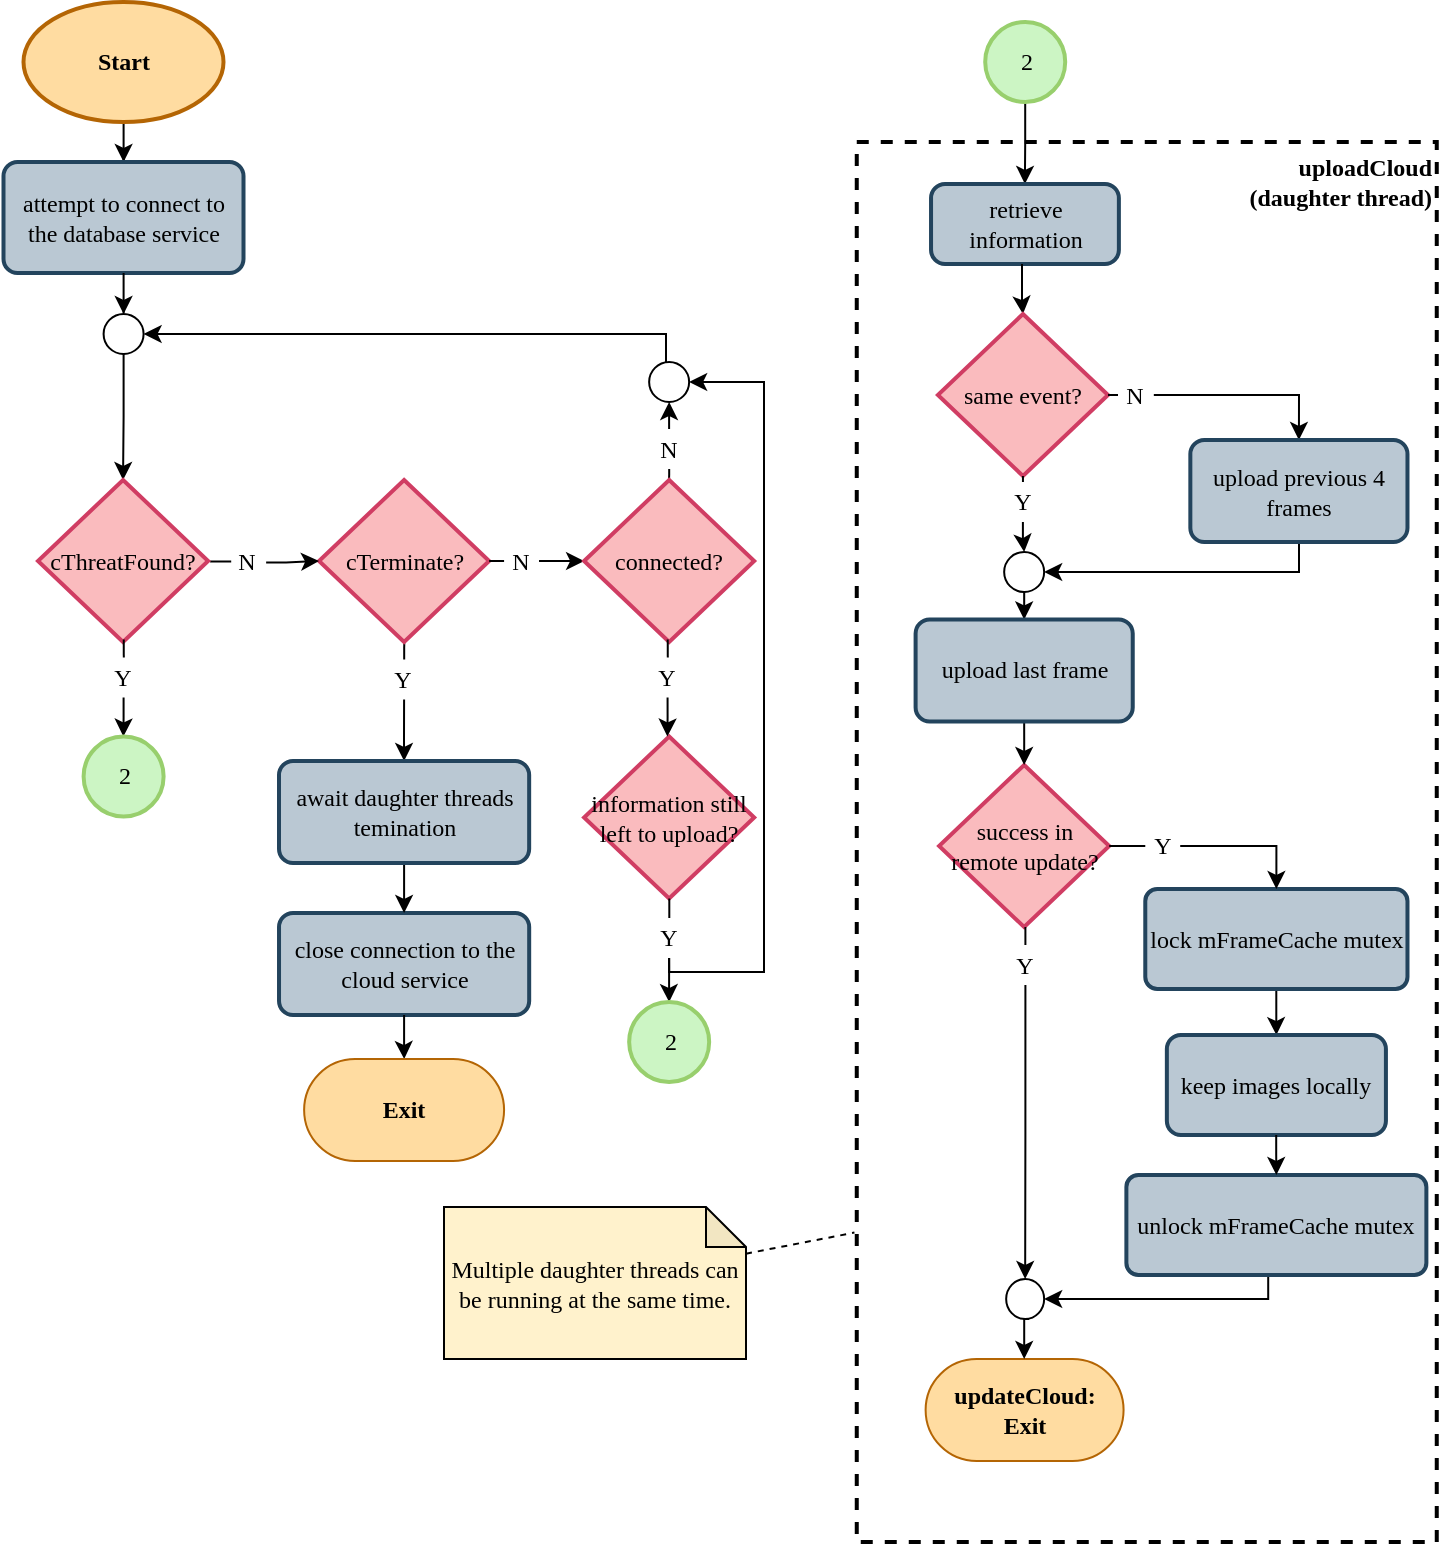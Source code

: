 <mxfile version="13.9.9" type="device"><diagram id="vXdH0S8YqX3_sipvJm4k" name="Page-1"><mxGraphModel dx="1059" dy="1219" grid="1" gridSize="10" guides="1" tooltips="1" connect="1" arrows="1" fold="1" page="1" pageScale="1" pageWidth="1169" pageHeight="827" math="0" shadow="0"><root><mxCell id="0"/><mxCell id="1" parent="0"/><mxCell id="gB9dx4Vlz5DPmLQqL6BQ-155" value="" style="rounded=0;whiteSpace=wrap;html=1;strokeWidth=2;dashed=1;fillColor=none;" parent="1" vertex="1"><mxGeometry x="526.38" y="90" width="290" height="700" as="geometry"/></mxCell><mxCell id="gB9dx4Vlz5DPmLQqL6BQ-11" style="edgeStyle=orthogonalEdgeStyle;rounded=0;orthogonalLoop=1;jettySize=auto;html=1;" parent="1" source="gB9dx4Vlz5DPmLQqL6BQ-2" target="gB9dx4Vlz5DPmLQqL6BQ-10" edge="1"><mxGeometry relative="1" as="geometry"/></mxCell><mxCell id="gB9dx4Vlz5DPmLQqL6BQ-2" value="Start" style="strokeWidth=2;html=1;shape=mxgraph.flowchart.start_1;whiteSpace=wrap;fontStyle=1;strokeColor=#b46504;fillColor=#FFDCA1;fontFamily=Consolas;" parent="1" vertex="1"><mxGeometry x="109.75" y="20" width="100" height="60" as="geometry"/></mxCell><mxCell id="gB9dx4Vlz5DPmLQqL6BQ-10" value="attempt to connect to the database service" style="rounded=1;whiteSpace=wrap;html=1;absoluteArcSize=1;arcSize=14;strokeWidth=2;fillColor=#bac8d3;strokeColor=#23445d;fontFamily=Consolas;" parent="1" vertex="1"><mxGeometry x="99.75" y="100" width="120" height="55.5" as="geometry"/></mxCell><mxCell id="gB9dx4Vlz5DPmLQqL6BQ-122" style="edgeStyle=orthogonalEdgeStyle;rounded=0;orthogonalLoop=1;jettySize=auto;html=1;endArrow=classic;endFill=1;" parent="1" source="gB9dx4Vlz5DPmLQqL6BQ-94" target="v-ZAd8Nm1OCSiAoulUlo-37" edge="1"><mxGeometry relative="1" as="geometry"><mxPoint x="610.27" y="111" as="targetPoint"/><mxPoint x="610.235" y="19.5" as="sourcePoint"/></mxGeometry></mxCell><mxCell id="gB9dx4Vlz5DPmLQqL6BQ-156" value="uploadCloud&lt;br&gt;(daughter thread)" style="text;html=1;strokeColor=none;fillColor=none;align=right;verticalAlign=middle;whiteSpace=wrap;rounded=0;dashed=1;fontFamily=Consolas;fontStyle=1" parent="1" vertex="1"><mxGeometry x="701.46" y="100" width="114.92" height="20" as="geometry"/></mxCell><mxCell id="sMVAtrpO5NnBx7GktcwO-143" style="rounded=0;orthogonalLoop=1;jettySize=auto;html=1;entryX=-0.004;entryY=0.779;entryDx=0;entryDy=0;entryPerimeter=0;dashed=1;endArrow=none;endFill=0;" parent="1" source="gB9dx4Vlz5DPmLQqL6BQ-157" target="gB9dx4Vlz5DPmLQqL6BQ-155" edge="1"><mxGeometry relative="1" as="geometry"/></mxCell><mxCell id="gB9dx4Vlz5DPmLQqL6BQ-157" value="Multiple daughter threads can be running at the same time." style="shape=note;html=1;backgroundOutline=1;darkOpacity=0.05;size=20;fillColor=#fff2cc;strokeColor=#000000;whiteSpace=wrap;fontFamily=Consolas;spacing=2;" parent="1" vertex="1"><mxGeometry x="320.0" y="622.5" width="151" height="76" as="geometry"/></mxCell><mxCell id="v-ZAd8Nm1OCSiAoulUlo-16" style="edgeStyle=orthogonalEdgeStyle;rounded=0;orthogonalLoop=1;jettySize=auto;html=1;" parent="1" source="gB9dx4Vlz5DPmLQqL6BQ-10" edge="1" target="sMVAtrpO5NnBx7GktcwO-95"><mxGeometry relative="1" as="geometry"><mxPoint x="158.995" y="154.5" as="sourcePoint"/><mxPoint x="159.48" y="180.5" as="targetPoint"/></mxGeometry></mxCell><mxCell id="v-ZAd8Nm1OCSiAoulUlo-37" value="retrieve information" style="rounded=1;whiteSpace=wrap;html=1;absoluteArcSize=1;arcSize=14;strokeWidth=2;fillColor=#bac8d3;strokeColor=#23445d;fontFamily=Consolas;" parent="1" vertex="1"><mxGeometry x="563.52" y="111" width="93.92" height="40" as="geometry"/></mxCell><mxCell id="v-ZAd8Nm1OCSiAoulUlo-40" style="edgeStyle=orthogonalEdgeStyle;rounded=0;orthogonalLoop=1;jettySize=auto;html=1;entryX=0.5;entryY=0;entryDx=0;entryDy=0;entryPerimeter=0;" parent="1" source="v-ZAd8Nm1OCSiAoulUlo-37" target="sMVAtrpO5NnBx7GktcwO-6" edge="1"><mxGeometry relative="1" as="geometry"><mxPoint x="610.305" y="180.5" as="sourcePoint"/><mxPoint x="610.7" y="200.5" as="targetPoint"/><Array as="points"><mxPoint x="609" y="170"/><mxPoint x="610" y="170"/></Array></mxGeometry></mxCell><mxCell id="gB9dx4Vlz5DPmLQqL6BQ-94" value="2" style="verticalLabelPosition=middle;verticalAlign=middle;html=1;shape=mxgraph.flowchart.on-page_reference;strokeWidth=2;align=center;labelPosition=center;fillColor=#CCF5C4;strokeColor=#98CF6D;fontFamily=Consolas;" parent="1" vertex="1"><mxGeometry x="590.6" y="30" width="40" height="40" as="geometry"/></mxCell><mxCell id="sMVAtrpO5NnBx7GktcwO-66" style="edgeStyle=orthogonalEdgeStyle;rounded=0;orthogonalLoop=1;jettySize=auto;html=1;entryX=0.5;entryY=0;entryDx=0;entryDy=0;" parent="1" source="iubYpN-hi4I5g-CyLiT4-3" target="sMVAtrpO5NnBx7GktcwO-65" edge="1"><mxGeometry relative="1" as="geometry"><Array as="points"><mxPoint x="673" y="217"/><mxPoint x="748" y="217"/></Array></mxGeometry></mxCell><mxCell id="sMVAtrpO5NnBx7GktcwO-70" style="edgeStyle=orthogonalEdgeStyle;rounded=0;orthogonalLoop=1;jettySize=auto;html=1;entryX=0.5;entryY=0;entryDx=0;entryDy=0;" parent="1" source="iubYpN-hi4I5g-CyLiT4-1" target="sMVAtrpO5NnBx7GktcwO-67" edge="1"><mxGeometry relative="1" as="geometry"><Array as="points"><mxPoint x="610" y="288"/><mxPoint x="610" y="288"/></Array></mxGeometry></mxCell><mxCell id="sMVAtrpO5NnBx7GktcwO-6" value="same event?" style="strokeWidth=2;html=1;shape=mxgraph.flowchart.decision;whiteSpace=wrap;fillColor=#FABBBE;strokeColor=#D03D63;fontFamily=Consolas;" parent="1" vertex="1"><mxGeometry x="566.95" y="176" width="85.05" height="81" as="geometry"/></mxCell><mxCell id="sMVAtrpO5NnBx7GktcwO-9" style="edgeStyle=orthogonalEdgeStyle;rounded=0;orthogonalLoop=1;jettySize=auto;html=1;entryX=0.5;entryY=0;entryDx=0;entryDy=0;endArrow=classic;endFill=1;" parent="1" source="sMVAtrpO5NnBx7GktcwO-21" target="sMVAtrpO5NnBx7GktcwO-16" edge="1"><mxGeometry relative="1" as="geometry"/></mxCell><mxCell id="sMVAtrpO5NnBx7GktcwO-10" value="success in remote update?" style="strokeWidth=2;html=1;shape=mxgraph.flowchart.decision;whiteSpace=wrap;fillColor=#FABBBE;strokeColor=#D03D63;fontFamily=Consolas;" parent="1" vertex="1"><mxGeometry x="567.55" y="401.5" width="85.05" height="81" as="geometry"/></mxCell><mxCell id="sMVAtrpO5NnBx7GktcwO-11" style="edgeStyle=orthogonalEdgeStyle;rounded=0;orthogonalLoop=1;jettySize=auto;html=1;exitX=0.5;exitY=1;exitDx=0;exitDy=0;entryX=0.5;entryY=0;entryDx=0;entryDy=0;" parent="1" source="sMVAtrpO5NnBx7GktcwO-13" target="sMVAtrpO5NnBx7GktcwO-18" edge="1"><mxGeometry relative="1" as="geometry"><mxPoint x="610.71" y="487.5" as="sourcePoint"/><mxPoint x="610.693" y="533.5" as="targetPoint"/><Array as="points"/></mxGeometry></mxCell><mxCell id="sMVAtrpO5NnBx7GktcwO-12" style="edgeStyle=orthogonalEdgeStyle;rounded=0;orthogonalLoop=1;jettySize=auto;html=1;entryX=0.5;entryY=0;entryDx=0;entryDy=0;endArrow=none;endFill=0;" parent="1" target="sMVAtrpO5NnBx7GktcwO-13" edge="1"><mxGeometry relative="1" as="geometry"><mxPoint x="610.7" y="482.5" as="sourcePoint"/><Array as="points"><mxPoint x="611.23" y="491.5"/></Array></mxGeometry></mxCell><mxCell id="sMVAtrpO5NnBx7GktcwO-13" value="Y" style="text;html=1;strokeColor=none;fillColor=none;align=center;verticalAlign=middle;whiteSpace=wrap;rounded=0;fontFamily=Consolas;" parent="1" vertex="1"><mxGeometry x="601.97" y="491.5" width="17.47" height="20" as="geometry"/></mxCell><mxCell id="sMVAtrpO5NnBx7GktcwO-14" value="&lt;b&gt;updateCloud:&lt;br&gt;Exit&lt;/b&gt;" style="rounded=1;whiteSpace=wrap;html=1;arcSize=50;fillColor=#FFDCA1;strokeColor=#B46504;fontFamily=Consolas;" parent="1" vertex="1"><mxGeometry x="560.81" y="698.5" width="98.98" height="51" as="geometry"/></mxCell><mxCell id="sMVAtrpO5NnBx7GktcwO-15" style="edgeStyle=orthogonalEdgeStyle;rounded=0;orthogonalLoop=1;jettySize=auto;html=1;entryX=1;entryY=0.5;entryDx=0;entryDy=0;endArrow=classic;endFill=1;" parent="1" source="sMVAtrpO5NnBx7GktcwO-19" target="sMVAtrpO5NnBx7GktcwO-18" edge="1"><mxGeometry relative="1" as="geometry"><Array as="points"><mxPoint x="732.1" y="668.5"/></Array></mxGeometry></mxCell><mxCell id="sMVAtrpO5NnBx7GktcwO-16" value="keep images locally" style="rounded=1;whiteSpace=wrap;html=1;absoluteArcSize=1;arcSize=14;strokeWidth=2;fillColor=#bac8d3;strokeColor=#23445d;fontFamily=Consolas;" parent="1" vertex="1"><mxGeometry x="681.43" y="536.5" width="109.53" height="50" as="geometry"/></mxCell><mxCell id="sMVAtrpO5NnBx7GktcwO-17" style="edgeStyle=orthogonalEdgeStyle;rounded=0;orthogonalLoop=1;jettySize=auto;html=1;endArrow=classic;endFill=1;exitX=0.5;exitY=1;exitDx=0;exitDy=0;entryX=0.5;entryY=0;entryDx=0;entryDy=0;" parent="1" edge="1"><mxGeometry relative="1" as="geometry"><mxPoint x="612.58" y="678.5" as="sourcePoint"/><mxPoint x="610.05" y="698.5" as="targetPoint"/><Array as="points"><mxPoint x="610.1" y="678.5"/><mxPoint x="610.1" y="698.5"/></Array></mxGeometry></mxCell><mxCell id="sMVAtrpO5NnBx7GktcwO-18" value="" style="ellipse;whiteSpace=wrap;html=1;aspect=fixed;fontFamily=Consolas;" parent="1" vertex="1"><mxGeometry x="601.08" y="658.5" width="19" height="20" as="geometry"/></mxCell><mxCell id="sMVAtrpO5NnBx7GktcwO-19" value="unlock mFrameCache&amp;nbsp;mutex" style="rounded=1;whiteSpace=wrap;html=1;absoluteArcSize=1;arcSize=12;strokeWidth=2;fillColor=#bac8d3;strokeColor=#23445d;fontFamily=Consolas;" parent="1" vertex="1"><mxGeometry x="661.19" y="606.5" width="150" height="50" as="geometry"/></mxCell><mxCell id="sMVAtrpO5NnBx7GktcwO-20" style="edgeStyle=orthogonalEdgeStyle;rounded=0;orthogonalLoop=1;jettySize=auto;html=1;entryX=0.5;entryY=0;entryDx=0;entryDy=0;endArrow=classic;endFill=1;" parent="1" target="sMVAtrpO5NnBx7GktcwO-19" edge="1"><mxGeometry relative="1" as="geometry"><mxPoint x="736.1" y="586.5" as="sourcePoint"/><mxPoint x="619.04" y="616.5" as="targetPoint"/><Array as="points"><mxPoint x="736.1" y="596.5"/><mxPoint x="736.1" y="596.5"/></Array></mxGeometry></mxCell><mxCell id="sMVAtrpO5NnBx7GktcwO-21" value="lock mFrameCache mutex" style="rounded=1;whiteSpace=wrap;html=1;absoluteArcSize=1;arcSize=12;strokeWidth=2;fillColor=#bac8d3;strokeColor=#23445d;fontFamily=Consolas;" parent="1" vertex="1"><mxGeometry x="670.64" y="463.5" width="131.1" height="50" as="geometry"/></mxCell><mxCell id="sMVAtrpO5NnBx7GktcwO-22" style="edgeStyle=orthogonalEdgeStyle;rounded=0;orthogonalLoop=1;jettySize=auto;html=1;entryX=0.5;entryY=0;entryDx=0;entryDy=0;endArrow=classic;endFill=1;exitX=1;exitY=0.5;exitDx=0;exitDy=0;" parent="1" source="iubYpN-hi4I5g-CyLiT4-5" target="sMVAtrpO5NnBx7GktcwO-21" edge="1"><mxGeometry relative="1" as="geometry"><mxPoint x="653.11" y="442.017" as="sourcePoint"/><mxPoint x="736.195" y="538.5" as="targetPoint"/><Array as="points"><mxPoint x="736" y="442"/></Array></mxGeometry></mxCell><mxCell id="sMVAtrpO5NnBx7GktcwO-71" style="edgeStyle=orthogonalEdgeStyle;rounded=0;orthogonalLoop=1;jettySize=auto;html=1;entryX=1;entryY=0.5;entryDx=0;entryDy=0;" parent="1" source="sMVAtrpO5NnBx7GktcwO-65" target="sMVAtrpO5NnBx7GktcwO-67" edge="1"><mxGeometry relative="1" as="geometry"><Array as="points"><mxPoint x="748" y="305"/></Array></mxGeometry></mxCell><mxCell id="sMVAtrpO5NnBx7GktcwO-65" value="upload previous 4 frames" style="rounded=1;whiteSpace=wrap;html=1;absoluteArcSize=1;arcSize=14;strokeWidth=2;fillColor=#bac8d3;strokeColor=#23445d;fontFamily=Consolas;" parent="1" vertex="1"><mxGeometry x="693.17" y="239" width="108.57" height="51" as="geometry"/></mxCell><mxCell id="sMVAtrpO5NnBx7GktcwO-69" style="edgeStyle=orthogonalEdgeStyle;rounded=0;orthogonalLoop=1;jettySize=auto;html=1;entryX=0.5;entryY=0;entryDx=0;entryDy=0;" parent="1" source="sMVAtrpO5NnBx7GktcwO-67" target="sMVAtrpO5NnBx7GktcwO-68" edge="1"><mxGeometry relative="1" as="geometry"/></mxCell><mxCell id="sMVAtrpO5NnBx7GktcwO-67" value="" style="ellipse;whiteSpace=wrap;html=1;aspect=fixed;fontFamily=Consolas;" parent="1" vertex="1"><mxGeometry x="600.08" y="295" width="20" height="20" as="geometry"/></mxCell><mxCell id="sMVAtrpO5NnBx7GktcwO-72" style="edgeStyle=orthogonalEdgeStyle;rounded=0;orthogonalLoop=1;jettySize=auto;html=1;entryX=0.5;entryY=0;entryDx=0;entryDy=0;entryPerimeter=0;exitX=0.5;exitY=1;exitDx=0;exitDy=0;" parent="1" source="sMVAtrpO5NnBx7GktcwO-68" target="sMVAtrpO5NnBx7GktcwO-10" edge="1"><mxGeometry relative="1" as="geometry"><Array as="points"><mxPoint x="610" y="390"/><mxPoint x="611" y="390"/></Array></mxGeometry></mxCell><mxCell id="sMVAtrpO5NnBx7GktcwO-68" value="upload last frame" style="rounded=1;whiteSpace=wrap;html=1;absoluteArcSize=1;arcSize=14;strokeWidth=2;fillColor=#bac8d3;strokeColor=#23445d;fontFamily=Consolas;" parent="1" vertex="1"><mxGeometry x="555.8" y="328.75" width="108.57" height="51" as="geometry"/></mxCell><mxCell id="sMVAtrpO5NnBx7GktcwO-79" style="edgeStyle=orthogonalEdgeStyle;rounded=0;orthogonalLoop=1;jettySize=auto;html=1;entryX=0.5;entryY=0;entryDx=0;entryDy=0;entryPerimeter=0;" parent="1" source="sMVAtrpO5NnBx7GktcwO-95" target="sMVAtrpO5NnBx7GktcwO-83" edge="1"><mxGeometry relative="1" as="geometry"><mxPoint x="170.06" y="220" as="targetPoint"/></mxGeometry></mxCell><mxCell id="sMVAtrpO5NnBx7GktcwO-80" style="edgeStyle=orthogonalEdgeStyle;rounded=0;orthogonalLoop=1;jettySize=auto;html=1;exitX=0.5;exitY=1;exitDx=0;exitDy=0;" parent="1" source="sMVAtrpO5NnBx7GktcwO-89" target="sMVAtrpO5NnBx7GktcwO-110" edge="1"><mxGeometry relative="1" as="geometry"><mxPoint x="300.05" y="344.75" as="sourcePoint"/><mxPoint x="300.05" y="387.25" as="targetPoint"/><Array as="points"/></mxGeometry></mxCell><mxCell id="sMVAtrpO5NnBx7GktcwO-81" style="edgeStyle=orthogonalEdgeStyle;rounded=0;orthogonalLoop=1;jettySize=auto;html=1;entryX=0;entryY=0.5;entryDx=0;entryDy=0;endArrow=none;endFill=0;" parent="1" edge="1"><mxGeometry relative="1" as="geometry"><Array as="points"><mxPoint x="214.05" y="299.75"/></Array><mxPoint x="203.05" y="299.806" as="sourcePoint"/><mxPoint x="213.6" y="299.75" as="targetPoint"/></mxGeometry></mxCell><mxCell id="sMVAtrpO5NnBx7GktcwO-82" style="edgeStyle=orthogonalEdgeStyle;rounded=0;orthogonalLoop=1;jettySize=auto;html=1;entryX=0.5;entryY=0;entryDx=0;entryDy=0;endArrow=none;endFill=0;" parent="1" target="sMVAtrpO5NnBx7GktcwO-89" edge="1"><mxGeometry relative="1" as="geometry"><mxPoint x="300.117" y="339.75" as="sourcePoint"/><Array as="points"><mxPoint x="300.05" y="348.75"/><mxPoint x="300.05" y="348.75"/></Array></mxGeometry></mxCell><mxCell id="sMVAtrpO5NnBx7GktcwO-83" value="cThreatFound?" style="strokeWidth=2;html=1;shape=mxgraph.flowchart.decision;whiteSpace=wrap;fillColor=#FABBBE;strokeColor=#D03D63;fontFamily=Consolas;" parent="1" vertex="1"><mxGeometry x="117.0" y="259" width="85.05" height="81" as="geometry"/></mxCell><mxCell id="sMVAtrpO5NnBx7GktcwO-84" style="edgeStyle=orthogonalEdgeStyle;rounded=0;orthogonalLoop=1;jettySize=auto;html=1;entryX=0.5;entryY=1;entryDx=0;entryDy=0;endArrow=none;endFill=0;exitX=0.5;exitY=0;exitDx=0;exitDy=0;exitPerimeter=0;" parent="1" target="sMVAtrpO5NnBx7GktcwO-91" edge="1"><mxGeometry relative="1" as="geometry"><Array as="points"><mxPoint x="432.58" y="253.5"/><mxPoint x="432.58" y="253.5"/></Array><mxPoint x="432.575" y="258.5" as="sourcePoint"/></mxGeometry></mxCell><mxCell id="sMVAtrpO5NnBx7GktcwO-85" style="edgeStyle=none;rounded=0;orthogonalLoop=1;jettySize=auto;html=1;endArrow=classic;endFill=1;strokeColor=#000000;" parent="1" source="sMVAtrpO5NnBx7GktcwO-101" target="sMVAtrpO5NnBx7GktcwO-100" edge="1"><mxGeometry relative="1" as="geometry"/></mxCell><mxCell id="sMVAtrpO5NnBx7GktcwO-86" value="cTerminate?" style="strokeWidth=2;html=1;shape=mxgraph.flowchart.decision;whiteSpace=wrap;fillColor=#FABBBE;strokeColor=#D03D63;fontFamily=Consolas;" parent="1" vertex="1"><mxGeometry x="257.52" y="259" width="85.05" height="81" as="geometry"/></mxCell><mxCell id="sMVAtrpO5NnBx7GktcwO-87" style="edgeStyle=orthogonalEdgeStyle;rounded=0;orthogonalLoop=1;jettySize=auto;html=1;entryX=0;entryY=0.5;entryDx=0;entryDy=0;entryPerimeter=0;endArrow=classic;endFill=1;" parent="1" target="sMVAtrpO5NnBx7GktcwO-86" edge="1"><mxGeometry relative="1" as="geometry"><Array as="points"><mxPoint x="241.05" y="300"/><mxPoint x="258.05" y="300"/></Array><mxPoint x="231.07" y="300.194" as="sourcePoint"/><mxPoint x="248.52" y="300.25" as="targetPoint"/></mxGeometry></mxCell><mxCell id="sMVAtrpO5NnBx7GktcwO-88" value="N" style="text;html=1;strokeColor=none;fillColor=none;align=center;verticalAlign=middle;whiteSpace=wrap;rounded=0;fontFamily=Consolas;" parent="1" vertex="1"><mxGeometry x="213.05" y="290" width="17.47" height="20" as="geometry"/></mxCell><mxCell id="sMVAtrpO5NnBx7GktcwO-89" value="Y" style="text;html=1;strokeColor=none;fillColor=none;align=center;verticalAlign=middle;whiteSpace=wrap;rounded=0;fontFamily=Consolas;" parent="1" vertex="1"><mxGeometry x="291.31" y="348.75" width="17.47" height="20" as="geometry"/></mxCell><mxCell id="sMVAtrpO5NnBx7GktcwO-90" style="edgeStyle=orthogonalEdgeStyle;rounded=0;orthogonalLoop=1;jettySize=auto;html=1;entryX=1;entryY=0.5;entryDx=0;entryDy=0;endArrow=classic;endFill=1;strokeColor=#000000;" parent="1" source="iubYpN-hi4I5g-CyLiT4-12" target="sMVAtrpO5NnBx7GktcwO-95" edge="1"><mxGeometry relative="1" as="geometry"><Array as="points"><mxPoint x="431" y="200"/><mxPoint x="431" y="186"/></Array></mxGeometry></mxCell><mxCell id="iubYpN-hi4I5g-CyLiT4-14" style="edgeStyle=orthogonalEdgeStyle;rounded=0;orthogonalLoop=1;jettySize=auto;html=1;endArrow=classic;endFill=1;" edge="1" parent="1" source="sMVAtrpO5NnBx7GktcwO-91" target="iubYpN-hi4I5g-CyLiT4-12"><mxGeometry relative="1" as="geometry"><Array as="points"><mxPoint x="433" y="227"/><mxPoint x="433" y="227"/></Array></mxGeometry></mxCell><mxCell id="sMVAtrpO5NnBx7GktcwO-91" value="N" style="text;html=1;strokeColor=none;fillColor=none;align=center;verticalAlign=middle;whiteSpace=wrap;rounded=0;fontFamily=Consolas;" parent="1" vertex="1"><mxGeometry x="423.84" y="233.5" width="17.47" height="20" as="geometry"/></mxCell><mxCell id="sMVAtrpO5NnBx7GktcwO-92" style="edgeStyle=orthogonalEdgeStyle;rounded=0;orthogonalLoop=1;jettySize=auto;html=1;exitX=0.5;exitY=1;exitDx=0;exitDy=0;" parent="1" source="sMVAtrpO5NnBx7GktcwO-94" edge="1"><mxGeometry relative="1" as="geometry"><mxPoint x="158.8" y="343.75" as="sourcePoint"/><mxPoint x="159.697" y="387.25" as="targetPoint"/><Array as="points"><mxPoint x="159.05" y="377.75"/><mxPoint x="160.05" y="377.75"/></Array></mxGeometry></mxCell><mxCell id="sMVAtrpO5NnBx7GktcwO-93" style="edgeStyle=orthogonalEdgeStyle;rounded=0;orthogonalLoop=1;jettySize=auto;html=1;entryX=0.5;entryY=0;entryDx=0;entryDy=0;endArrow=none;endFill=0;" parent="1" target="sMVAtrpO5NnBx7GktcwO-94" edge="1"><mxGeometry relative="1" as="geometry"><mxPoint x="159.867" y="338.75" as="sourcePoint"/><Array as="points"><mxPoint x="159.8" y="347.75"/><mxPoint x="159.8" y="347.75"/></Array></mxGeometry></mxCell><mxCell id="sMVAtrpO5NnBx7GktcwO-94" value="Y" style="text;html=1;strokeColor=none;fillColor=none;align=center;verticalAlign=middle;whiteSpace=wrap;rounded=0;fontFamily=Consolas;" parent="1" vertex="1"><mxGeometry x="151.06" y="347.75" width="17.47" height="20" as="geometry"/></mxCell><mxCell id="sMVAtrpO5NnBx7GktcwO-95" value="" style="ellipse;whiteSpace=wrap;html=1;aspect=fixed;fontFamily=Consolas;" parent="1" vertex="1"><mxGeometry x="149.8" y="176" width="20" height="20" as="geometry"/></mxCell><mxCell id="sMVAtrpO5NnBx7GktcwO-96" value="close connection to the cloud service" style="rounded=1;whiteSpace=wrap;html=1;absoluteArcSize=1;arcSize=14;strokeWidth=2;fillColor=#bac8d3;strokeColor=#23445d;fontFamily=Consolas;" parent="1" vertex="1"><mxGeometry x="237.51" y="475.5" width="125.08" height="51" as="geometry"/></mxCell><mxCell id="sMVAtrpO5NnBx7GktcwO-97" style="edgeStyle=orthogonalEdgeStyle;rounded=0;orthogonalLoop=1;jettySize=auto;html=1;endArrow=classic;endFill=1;" parent="1" source="sMVAtrpO5NnBx7GktcwO-96" target="sMVAtrpO5NnBx7GktcwO-98" edge="1"><mxGeometry relative="1" as="geometry"><mxPoint x="300.098" y="590.5" as="sourcePoint"/></mxGeometry></mxCell><mxCell id="sMVAtrpO5NnBx7GktcwO-98" value="Exit" style="rounded=1;whiteSpace=wrap;html=1;arcSize=50;fillColor=#FFDCA1;strokeColor=#B46504;fontFamily=Consolas;fontStyle=1" parent="1" vertex="1"><mxGeometry x="250.06" y="548.5" width="99.98" height="51" as="geometry"/></mxCell><mxCell id="sMVAtrpO5NnBx7GktcwO-99" value="2" style="verticalLabelPosition=middle;verticalAlign=middle;html=1;shape=mxgraph.flowchart.on-page_reference;strokeWidth=2;align=center;labelPosition=center;fillColor=#CCF5C4;strokeColor=#98CF6D;fontFamily=Consolas;" parent="1" vertex="1"><mxGeometry x="139.8" y="387.25" width="40" height="40" as="geometry"/></mxCell><mxCell id="sMVAtrpO5NnBx7GktcwO-100" value="connected?" style="strokeWidth=2;html=1;shape=mxgraph.flowchart.decision;whiteSpace=wrap;fillColor=#FABBBE;strokeColor=#D03D63;fontFamily=Consolas;" parent="1" vertex="1"><mxGeometry x="390.05" y="259" width="85.05" height="81" as="geometry"/></mxCell><mxCell id="sMVAtrpO5NnBx7GktcwO-101" value="N" style="text;html=1;strokeColor=none;fillColor=none;align=center;verticalAlign=middle;whiteSpace=wrap;rounded=0;fontFamily=Consolas;" parent="1" vertex="1"><mxGeometry x="350.04" y="289.5" width="17.47" height="20" as="geometry"/></mxCell><mxCell id="sMVAtrpO5NnBx7GktcwO-102" style="edgeStyle=none;rounded=0;orthogonalLoop=1;jettySize=auto;html=1;endArrow=none;endFill=0;strokeColor=#000000;" parent="1" source="sMVAtrpO5NnBx7GktcwO-86" target="sMVAtrpO5NnBx7GktcwO-101" edge="1"><mxGeometry relative="1" as="geometry"><mxPoint x="342.57" y="299.5" as="sourcePoint"/><mxPoint x="390.05" y="299.5" as="targetPoint"/></mxGeometry></mxCell><mxCell id="sMVAtrpO5NnBx7GktcwO-103" style="edgeStyle=orthogonalEdgeStyle;rounded=0;orthogonalLoop=1;jettySize=auto;html=1;entryX=0.5;entryY=0;entryDx=0;entryDy=0;entryPerimeter=0;endArrow=classic;endFill=1;strokeColor=#000000;" parent="1" source="iubYpN-hi4I5g-CyLiT4-10" target="sMVAtrpO5NnBx7GktcwO-105" edge="1"><mxGeometry relative="1" as="geometry"/></mxCell><mxCell id="iubYpN-hi4I5g-CyLiT4-15" style="edgeStyle=orthogonalEdgeStyle;rounded=0;orthogonalLoop=1;jettySize=auto;html=1;exitX=0.5;exitY=1;exitDx=0;exitDy=0;entryX=1;entryY=0.5;entryDx=0;entryDy=0;endArrow=classic;endFill=1;" edge="1" parent="1" source="iubYpN-hi4I5g-CyLiT4-10" target="iubYpN-hi4I5g-CyLiT4-12"><mxGeometry relative="1" as="geometry"><Array as="points"><mxPoint x="433" y="505"/><mxPoint x="480" y="505"/><mxPoint x="480" y="210"/></Array></mxGeometry></mxCell><mxCell id="sMVAtrpO5NnBx7GktcwO-104" value="information still left to upload?" style="strokeWidth=2;html=1;shape=mxgraph.flowchart.decision;whiteSpace=wrap;fillColor=#FABBBE;strokeColor=#D03D63;fontFamily=Consolas;" parent="1" vertex="1"><mxGeometry x="390.05" y="387.25" width="85.05" height="81" as="geometry"/></mxCell><mxCell id="sMVAtrpO5NnBx7GktcwO-105" value="2" style="verticalLabelPosition=middle;verticalAlign=middle;html=1;shape=mxgraph.flowchart.on-page_reference;strokeWidth=2;align=center;labelPosition=center;fillColor=#CCF5C4;strokeColor=#98CF6D;fontFamily=Consolas;" parent="1" vertex="1"><mxGeometry x="412.58" y="520" width="40" height="40" as="geometry"/></mxCell><mxCell id="sMVAtrpO5NnBx7GktcwO-106" style="edgeStyle=orthogonalEdgeStyle;rounded=0;orthogonalLoop=1;jettySize=auto;html=1;exitX=0.5;exitY=1;exitDx=0;exitDy=0;" parent="1" source="sMVAtrpO5NnBx7GktcwO-108" edge="1"><mxGeometry relative="1" as="geometry"><mxPoint x="430.79" y="343.75" as="sourcePoint"/><mxPoint x="431.687" y="387.25" as="targetPoint"/><Array as="points"><mxPoint x="431.04" y="377.75"/><mxPoint x="432.04" y="377.75"/></Array></mxGeometry></mxCell><mxCell id="sMVAtrpO5NnBx7GktcwO-107" style="edgeStyle=orthogonalEdgeStyle;rounded=0;orthogonalLoop=1;jettySize=auto;html=1;entryX=0.5;entryY=0;entryDx=0;entryDy=0;endArrow=none;endFill=0;" parent="1" target="sMVAtrpO5NnBx7GktcwO-108" edge="1"><mxGeometry relative="1" as="geometry"><mxPoint x="431.857" y="338.75" as="sourcePoint"/><Array as="points"><mxPoint x="431.79" y="347.75"/><mxPoint x="431.79" y="347.75"/></Array></mxGeometry></mxCell><mxCell id="sMVAtrpO5NnBx7GktcwO-108" value="Y" style="text;html=1;strokeColor=none;fillColor=none;align=center;verticalAlign=middle;whiteSpace=wrap;rounded=0;fontFamily=Consolas;" parent="1" vertex="1"><mxGeometry x="423.05" y="347.75" width="17.47" height="20" as="geometry"/></mxCell><mxCell id="sMVAtrpO5NnBx7GktcwO-109" style="edgeStyle=orthogonalEdgeStyle;rounded=0;orthogonalLoop=1;jettySize=auto;html=1;" parent="1" source="sMVAtrpO5NnBx7GktcwO-110" target="sMVAtrpO5NnBx7GktcwO-96" edge="1"><mxGeometry relative="1" as="geometry"/></mxCell><mxCell id="sMVAtrpO5NnBx7GktcwO-110" value="await daughter threads temination" style="rounded=1;whiteSpace=wrap;html=1;absoluteArcSize=1;arcSize=14;strokeWidth=2;fillColor=#bac8d3;strokeColor=#23445d;fontFamily=Consolas;" parent="1" vertex="1"><mxGeometry x="237.5" y="399.5" width="125.08" height="51" as="geometry"/></mxCell><mxCell id="iubYpN-hi4I5g-CyLiT4-1" value="Y" style="text;html=1;strokeColor=none;fillColor=none;align=center;verticalAlign=middle;whiteSpace=wrap;rounded=0;fontFamily=Consolas;" vertex="1" parent="1"><mxGeometry x="600.74" y="260" width="17.47" height="20" as="geometry"/></mxCell><mxCell id="iubYpN-hi4I5g-CyLiT4-2" style="edgeStyle=orthogonalEdgeStyle;rounded=0;orthogonalLoop=1;jettySize=auto;html=1;entryX=0.5;entryY=0;entryDx=0;entryDy=0;exitX=0.5;exitY=1;exitDx=0;exitDy=0;exitPerimeter=0;endArrow=none;endFill=0;" edge="1" parent="1" source="sMVAtrpO5NnBx7GktcwO-6" target="iubYpN-hi4I5g-CyLiT4-1"><mxGeometry relative="1" as="geometry"><mxPoint x="609.56" y="257" as="sourcePoint"/><mxPoint x="610.08" y="290" as="targetPoint"/><Array as="points"><mxPoint x="610" y="257"/></Array></mxGeometry></mxCell><mxCell id="iubYpN-hi4I5g-CyLiT4-3" value="N" style="text;html=1;strokeColor=none;fillColor=none;align=center;verticalAlign=middle;whiteSpace=wrap;rounded=0;fontFamily=Consolas;" vertex="1" parent="1"><mxGeometry x="657.44" y="206.5" width="17.47" height="20" as="geometry"/></mxCell><mxCell id="iubYpN-hi4I5g-CyLiT4-4" style="edgeStyle=orthogonalEdgeStyle;rounded=0;orthogonalLoop=1;jettySize=auto;html=1;entryX=0;entryY=0.5;entryDx=0;entryDy=0;endArrow=none;endFill=0;" edge="1" parent="1" source="sMVAtrpO5NnBx7GktcwO-6" target="iubYpN-hi4I5g-CyLiT4-3"><mxGeometry relative="1" as="geometry"><Array as="points"><mxPoint x="657" y="217"/><mxPoint x="657" y="217"/></Array><mxPoint x="652.0" y="216.486" as="sourcePoint"/><mxPoint x="747.455" y="230" as="targetPoint"/></mxGeometry></mxCell><mxCell id="iubYpN-hi4I5g-CyLiT4-5" value="Y" style="text;html=1;strokeColor=none;fillColor=none;align=center;verticalAlign=middle;whiteSpace=wrap;rounded=0;fontFamily=Consolas;" vertex="1" parent="1"><mxGeometry x="670.64" y="432" width="17.47" height="20" as="geometry"/></mxCell><mxCell id="iubYpN-hi4I5g-CyLiT4-6" style="edgeStyle=orthogonalEdgeStyle;rounded=0;orthogonalLoop=1;jettySize=auto;html=1;entryX=0;entryY=0.5;entryDx=0;entryDy=0;endArrow=none;endFill=0;exitX=1;exitY=0.5;exitDx=0;exitDy=0;exitPerimeter=0;" edge="1" parent="1" source="sMVAtrpO5NnBx7GktcwO-10" target="iubYpN-hi4I5g-CyLiT4-5"><mxGeometry relative="1" as="geometry"><mxPoint x="653.11" y="442" as="sourcePoint"/><mxPoint x="736.19" y="463.5" as="targetPoint"/><Array as="points"><mxPoint x="660" y="442"/><mxPoint x="660" y="442"/></Array></mxGeometry></mxCell><mxCell id="iubYpN-hi4I5g-CyLiT4-10" value="Y" style="text;html=1;strokeColor=none;fillColor=none;align=center;verticalAlign=middle;whiteSpace=wrap;rounded=0;fontFamily=Consolas;" vertex="1" parent="1"><mxGeometry x="423.84" y="478" width="17.47" height="20" as="geometry"/></mxCell><mxCell id="iubYpN-hi4I5g-CyLiT4-11" style="edgeStyle=orthogonalEdgeStyle;rounded=0;orthogonalLoop=1;jettySize=auto;html=1;entryX=0.5;entryY=0;entryDx=0;entryDy=0;entryPerimeter=0;endArrow=none;endFill=0;strokeColor=#000000;" edge="1" parent="1" source="sMVAtrpO5NnBx7GktcwO-104" target="iubYpN-hi4I5g-CyLiT4-10"><mxGeometry relative="1" as="geometry"><mxPoint x="432.64" y="468.25" as="sourcePoint"/><mxPoint x="432.58" y="520" as="targetPoint"/><Array as="points"><mxPoint x="433" y="478"/><mxPoint x="433" y="478"/></Array></mxGeometry></mxCell><mxCell id="iubYpN-hi4I5g-CyLiT4-12" value="" style="ellipse;whiteSpace=wrap;html=1;aspect=fixed;fontFamily=Consolas;" vertex="1" parent="1"><mxGeometry x="422.57" y="200" width="20" height="20" as="geometry"/></mxCell></root></mxGraphModel></diagram></mxfile>